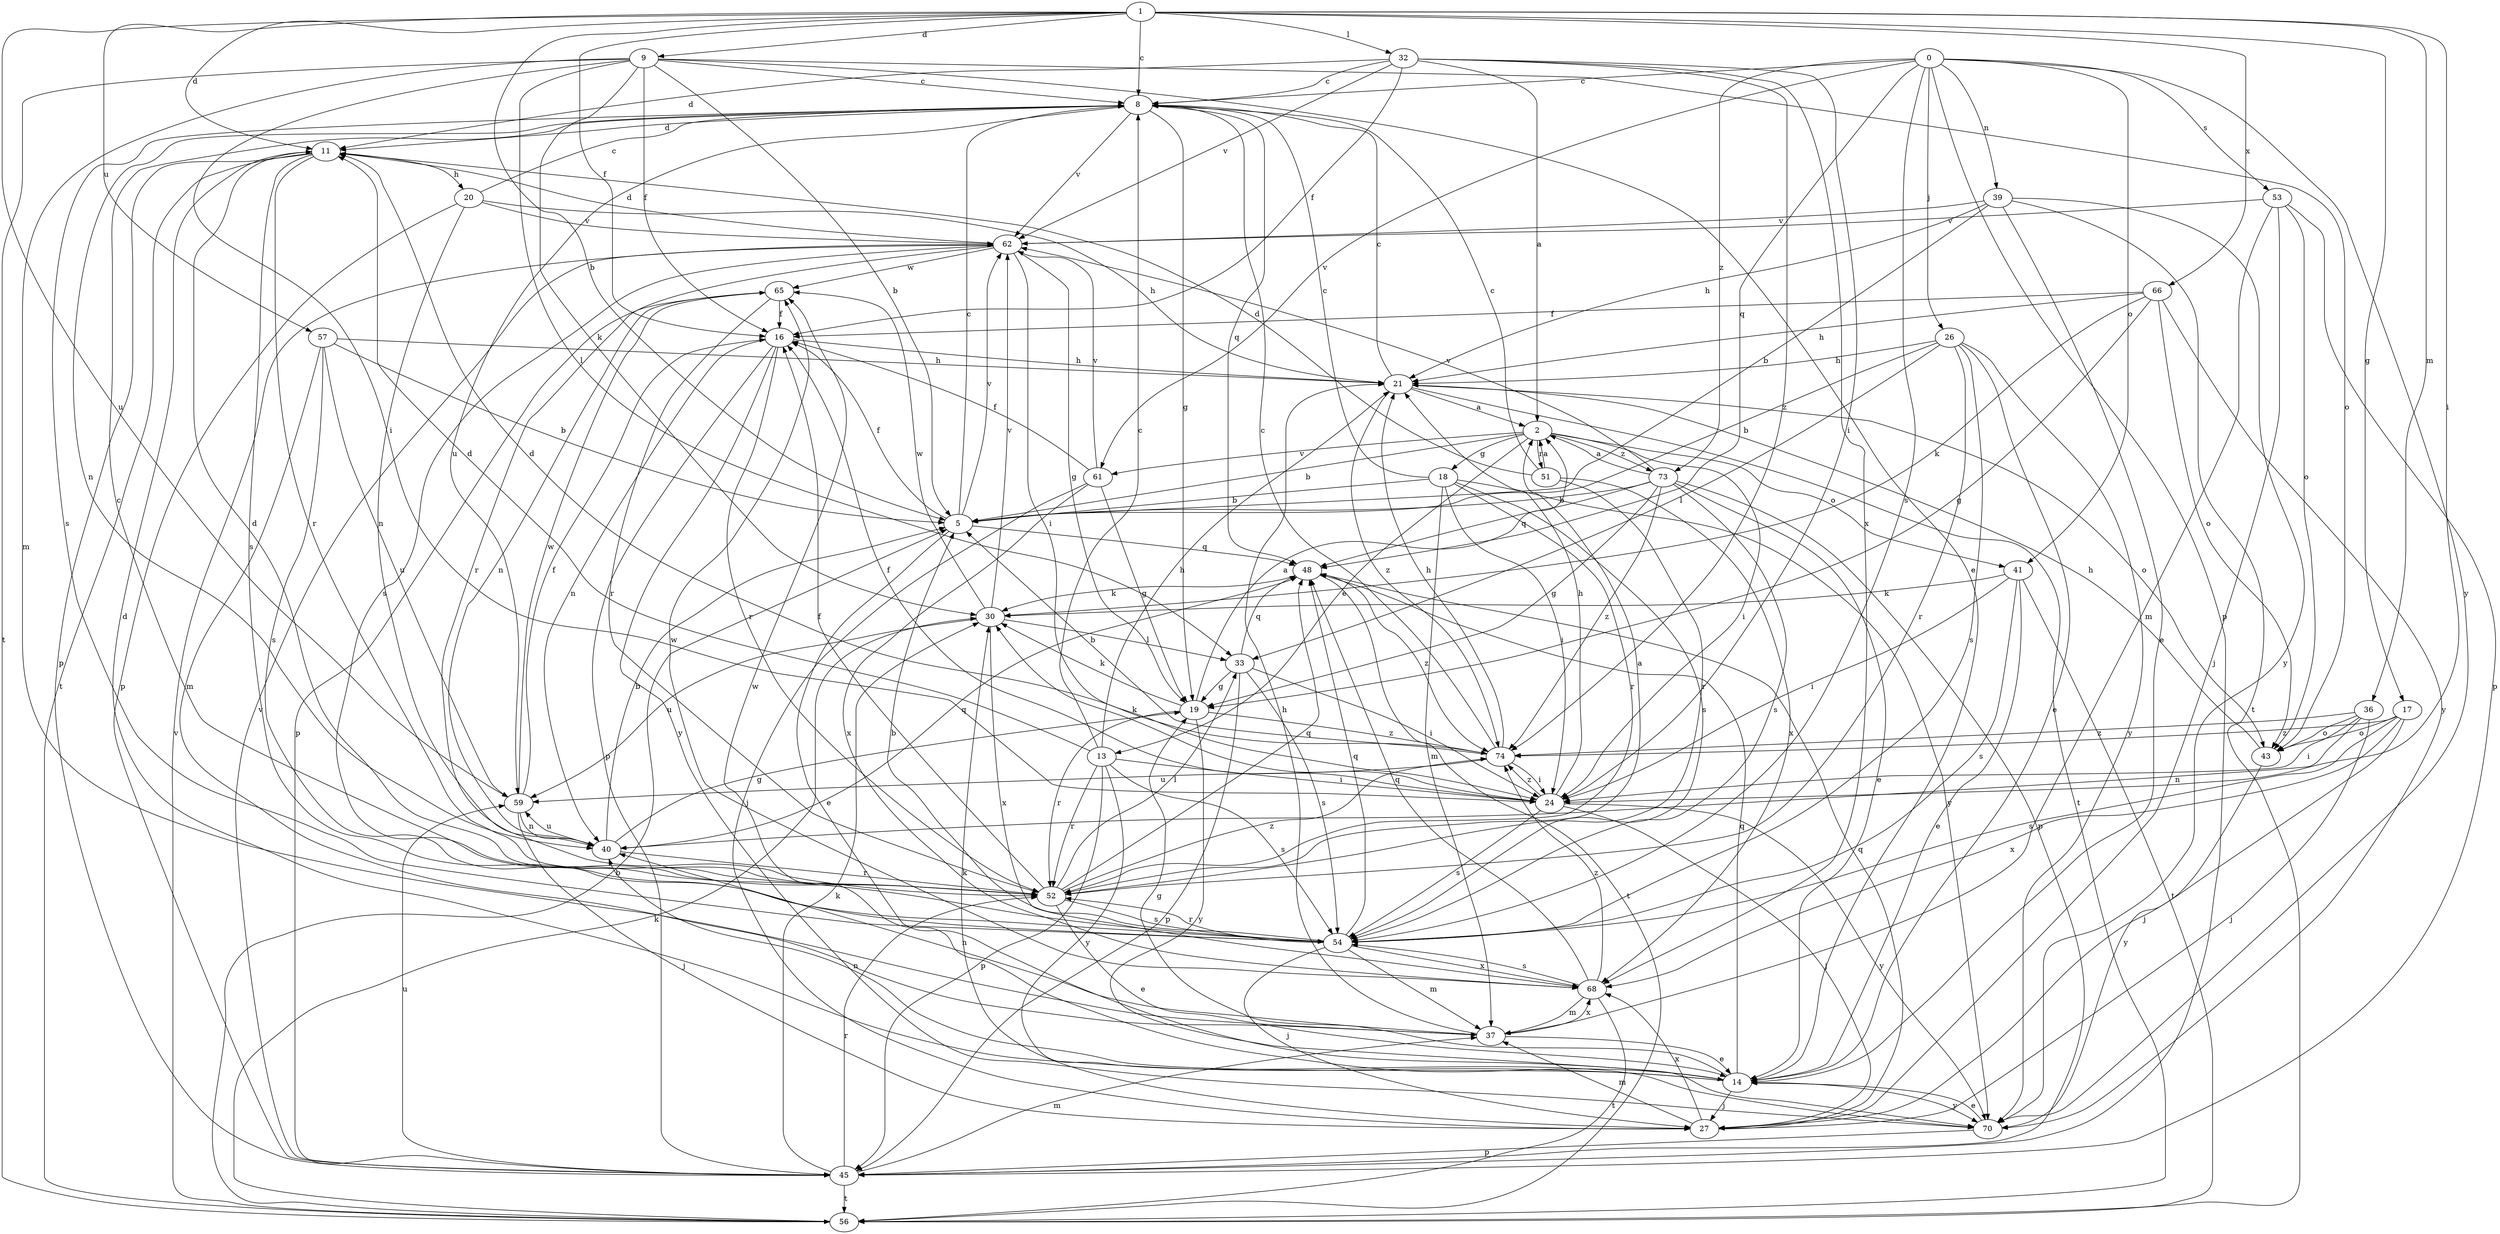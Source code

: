 strict digraph  {
0;
1;
2;
5;
8;
9;
11;
13;
14;
16;
17;
18;
19;
20;
21;
24;
26;
27;
30;
32;
33;
36;
37;
39;
40;
41;
43;
45;
48;
51;
52;
53;
54;
56;
57;
59;
61;
62;
65;
66;
68;
70;
73;
74;
0 -> 8  [label=c];
0 -> 26  [label=j];
0 -> 39  [label=n];
0 -> 41  [label=o];
0 -> 45  [label=p];
0 -> 48  [label=q];
0 -> 53  [label=s];
0 -> 54  [label=s];
0 -> 61  [label=v];
0 -> 70  [label=y];
0 -> 73  [label=z];
1 -> 5  [label=b];
1 -> 8  [label=c];
1 -> 9  [label=d];
1 -> 11  [label=d];
1 -> 16  [label=f];
1 -> 17  [label=g];
1 -> 24  [label=i];
1 -> 32  [label=l];
1 -> 36  [label=m];
1 -> 57  [label=u];
1 -> 59  [label=u];
1 -> 66  [label=x];
2 -> 5  [label=b];
2 -> 13  [label=e];
2 -> 18  [label=g];
2 -> 24  [label=i];
2 -> 41  [label=o];
2 -> 51  [label=r];
2 -> 61  [label=v];
2 -> 73  [label=z];
5 -> 8  [label=c];
5 -> 14  [label=e];
5 -> 16  [label=f];
5 -> 48  [label=q];
5 -> 62  [label=v];
8 -> 11  [label=d];
8 -> 19  [label=g];
8 -> 40  [label=n];
8 -> 48  [label=q];
8 -> 54  [label=s];
8 -> 59  [label=u];
8 -> 62  [label=v];
9 -> 5  [label=b];
9 -> 8  [label=c];
9 -> 14  [label=e];
9 -> 16  [label=f];
9 -> 24  [label=i];
9 -> 30  [label=k];
9 -> 33  [label=l];
9 -> 37  [label=m];
9 -> 43  [label=o];
9 -> 56  [label=t];
11 -> 20  [label=h];
11 -> 45  [label=p];
11 -> 52  [label=r];
11 -> 54  [label=s];
11 -> 56  [label=t];
13 -> 8  [label=c];
13 -> 11  [label=d];
13 -> 21  [label=h];
13 -> 24  [label=i];
13 -> 45  [label=p];
13 -> 52  [label=r];
13 -> 54  [label=s];
13 -> 70  [label=y];
14 -> 11  [label=d];
14 -> 19  [label=g];
14 -> 27  [label=j];
14 -> 40  [label=n];
14 -> 48  [label=q];
14 -> 65  [label=w];
14 -> 70  [label=y];
16 -> 21  [label=h];
16 -> 40  [label=n];
16 -> 45  [label=p];
16 -> 52  [label=r];
16 -> 70  [label=y];
17 -> 27  [label=j];
17 -> 43  [label=o];
17 -> 54  [label=s];
17 -> 68  [label=x];
17 -> 74  [label=z];
18 -> 5  [label=b];
18 -> 8  [label=c];
18 -> 24  [label=i];
18 -> 37  [label=m];
18 -> 52  [label=r];
18 -> 54  [label=s];
18 -> 70  [label=y];
19 -> 2  [label=a];
19 -> 30  [label=k];
19 -> 52  [label=r];
19 -> 70  [label=y];
19 -> 74  [label=z];
20 -> 8  [label=c];
20 -> 21  [label=h];
20 -> 40  [label=n];
20 -> 45  [label=p];
20 -> 62  [label=v];
21 -> 2  [label=a];
21 -> 8  [label=c];
21 -> 43  [label=o];
21 -> 56  [label=t];
21 -> 74  [label=z];
24 -> 16  [label=f];
24 -> 21  [label=h];
24 -> 27  [label=j];
24 -> 30  [label=k];
24 -> 54  [label=s];
24 -> 70  [label=y];
24 -> 74  [label=z];
26 -> 5  [label=b];
26 -> 14  [label=e];
26 -> 21  [label=h];
26 -> 33  [label=l];
26 -> 52  [label=r];
26 -> 54  [label=s];
26 -> 70  [label=y];
27 -> 30  [label=k];
27 -> 37  [label=m];
27 -> 48  [label=q];
27 -> 68  [label=x];
30 -> 33  [label=l];
30 -> 59  [label=u];
30 -> 62  [label=v];
30 -> 65  [label=w];
30 -> 68  [label=x];
32 -> 2  [label=a];
32 -> 8  [label=c];
32 -> 11  [label=d];
32 -> 16  [label=f];
32 -> 24  [label=i];
32 -> 62  [label=v];
32 -> 68  [label=x];
32 -> 74  [label=z];
33 -> 19  [label=g];
33 -> 24  [label=i];
33 -> 45  [label=p];
33 -> 48  [label=q];
33 -> 54  [label=s];
36 -> 24  [label=i];
36 -> 27  [label=j];
36 -> 40  [label=n];
36 -> 43  [label=o];
36 -> 74  [label=z];
37 -> 14  [label=e];
37 -> 21  [label=h];
37 -> 40  [label=n];
37 -> 68  [label=x];
39 -> 5  [label=b];
39 -> 14  [label=e];
39 -> 21  [label=h];
39 -> 56  [label=t];
39 -> 62  [label=v];
39 -> 70  [label=y];
40 -> 5  [label=b];
40 -> 19  [label=g];
40 -> 48  [label=q];
40 -> 52  [label=r];
40 -> 59  [label=u];
41 -> 14  [label=e];
41 -> 24  [label=i];
41 -> 30  [label=k];
41 -> 54  [label=s];
41 -> 56  [label=t];
43 -> 21  [label=h];
43 -> 70  [label=y];
45 -> 30  [label=k];
45 -> 37  [label=m];
45 -> 52  [label=r];
45 -> 56  [label=t];
45 -> 59  [label=u];
45 -> 62  [label=v];
48 -> 30  [label=k];
48 -> 56  [label=t];
48 -> 74  [label=z];
51 -> 2  [label=a];
51 -> 8  [label=c];
51 -> 11  [label=d];
51 -> 52  [label=r];
51 -> 68  [label=x];
52 -> 2  [label=a];
52 -> 8  [label=c];
52 -> 11  [label=d];
52 -> 14  [label=e];
52 -> 16  [label=f];
52 -> 33  [label=l];
52 -> 48  [label=q];
52 -> 54  [label=s];
52 -> 74  [label=z];
53 -> 27  [label=j];
53 -> 37  [label=m];
53 -> 43  [label=o];
53 -> 45  [label=p];
53 -> 62  [label=v];
54 -> 5  [label=b];
54 -> 27  [label=j];
54 -> 37  [label=m];
54 -> 48  [label=q];
54 -> 52  [label=r];
54 -> 68  [label=x];
56 -> 5  [label=b];
56 -> 30  [label=k];
56 -> 62  [label=v];
57 -> 5  [label=b];
57 -> 21  [label=h];
57 -> 37  [label=m];
57 -> 54  [label=s];
57 -> 59  [label=u];
59 -> 16  [label=f];
59 -> 27  [label=j];
59 -> 40  [label=n];
59 -> 65  [label=w];
61 -> 16  [label=f];
61 -> 19  [label=g];
61 -> 27  [label=j];
61 -> 62  [label=v];
61 -> 68  [label=x];
62 -> 11  [label=d];
62 -> 19  [label=g];
62 -> 24  [label=i];
62 -> 52  [label=r];
62 -> 54  [label=s];
62 -> 65  [label=w];
65 -> 16  [label=f];
65 -> 40  [label=n];
65 -> 45  [label=p];
65 -> 52  [label=r];
66 -> 16  [label=f];
66 -> 19  [label=g];
66 -> 21  [label=h];
66 -> 30  [label=k];
66 -> 43  [label=o];
66 -> 70  [label=y];
68 -> 37  [label=m];
68 -> 48  [label=q];
68 -> 54  [label=s];
68 -> 56  [label=t];
68 -> 65  [label=w];
68 -> 74  [label=z];
70 -> 14  [label=e];
70 -> 45  [label=p];
73 -> 2  [label=a];
73 -> 5  [label=b];
73 -> 14  [label=e];
73 -> 19  [label=g];
73 -> 45  [label=p];
73 -> 48  [label=q];
73 -> 54  [label=s];
73 -> 62  [label=v];
73 -> 74  [label=z];
74 -> 5  [label=b];
74 -> 8  [label=c];
74 -> 11  [label=d];
74 -> 21  [label=h];
74 -> 24  [label=i];
74 -> 59  [label=u];
}
